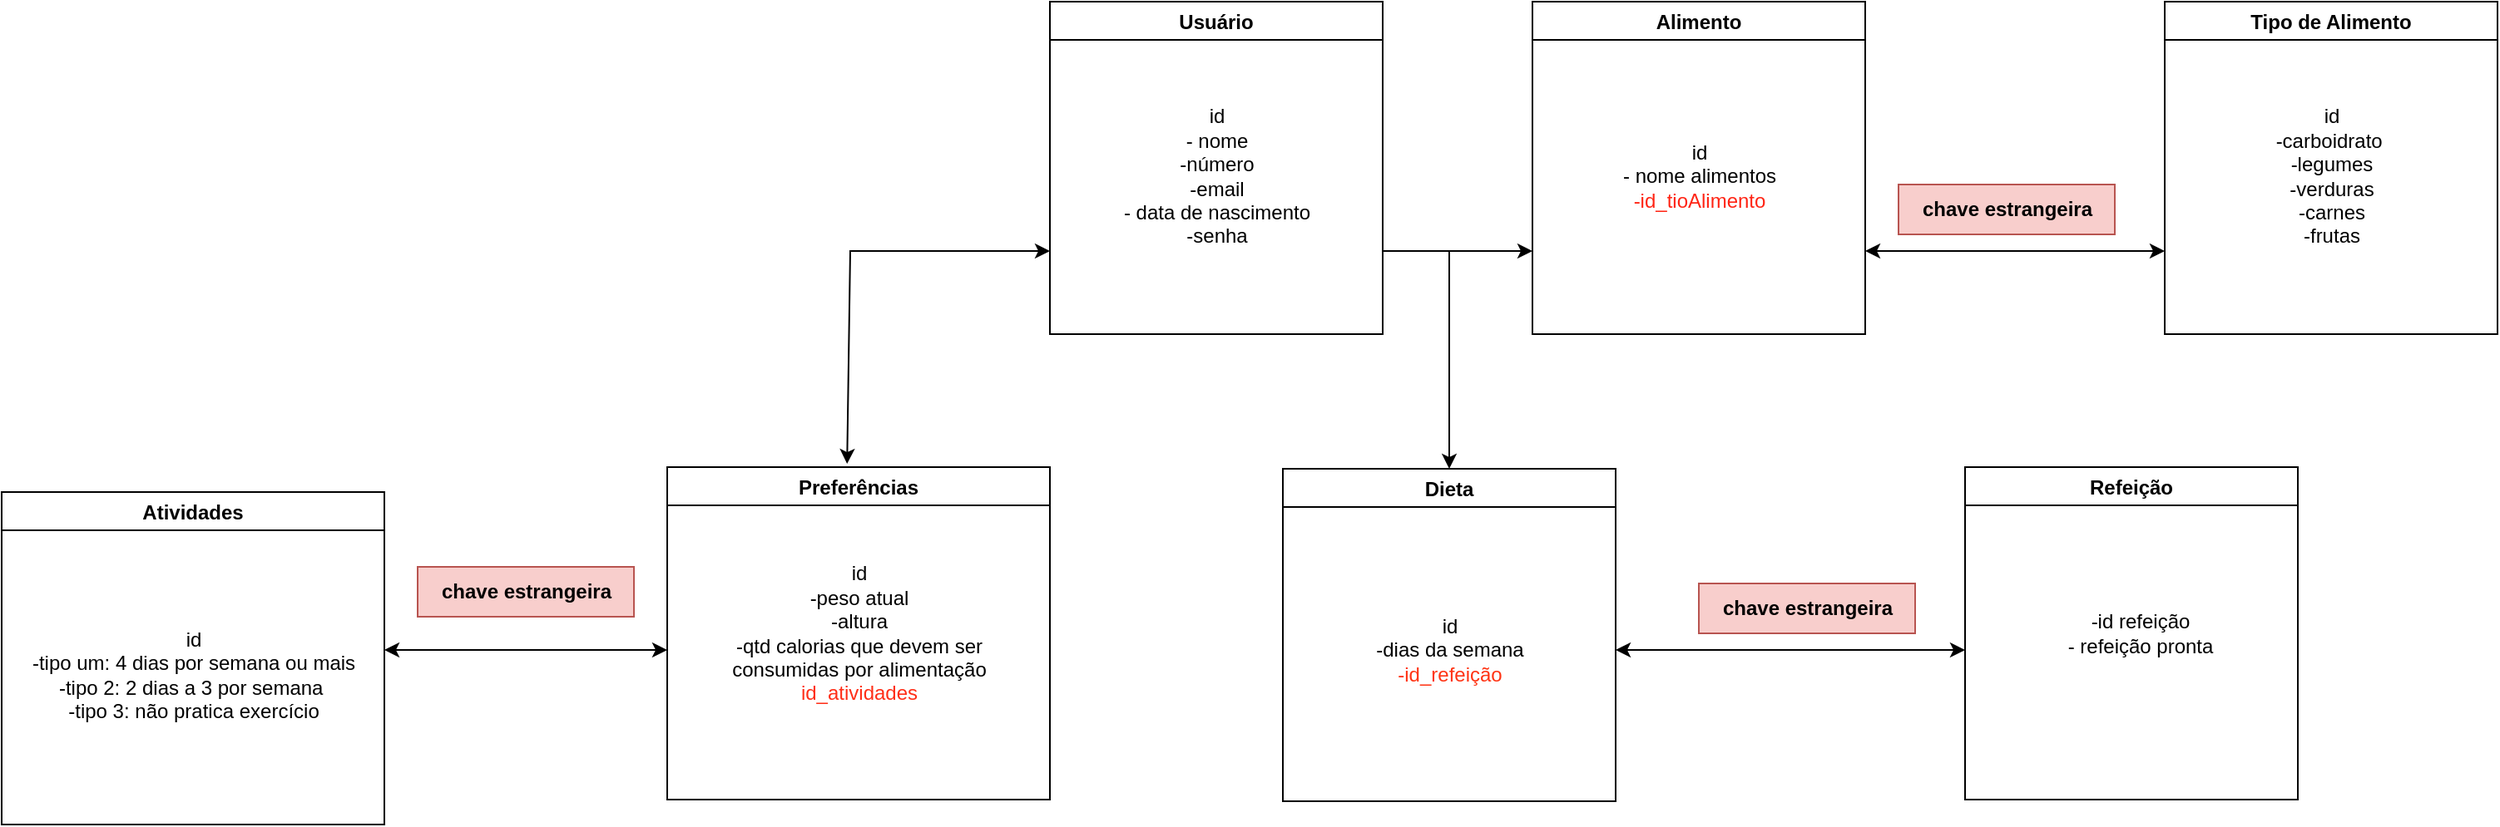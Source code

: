 <mxfile version="20.6.0" type="device"><diagram id="D7TlFocIKVH5g727k0Tv" name="Página-1"><mxGraphModel dx="1929" dy="614" grid="1" gridSize="10" guides="1" tooltips="1" connect="1" arrows="1" fold="1" page="1" pageScale="1" pageWidth="827" pageHeight="1169" math="0" shadow="0"><root><mxCell id="0"/><mxCell id="1" parent="0"/><mxCell id="6_ywHrAEWiwWeD_JIyDd-3" value="Usuário" style="swimlane;" parent="1" vertex="1"><mxGeometry x="60" y="90" width="200" height="200" as="geometry"/></mxCell><mxCell id="6_ywHrAEWiwWeD_JIyDd-18" value="id&lt;br&gt;- nome&lt;br&gt;-número&lt;br&gt;-email&lt;br&gt;- data de nascimento&lt;br&gt;-senha" style="text;html=1;align=center;verticalAlign=middle;resizable=0;points=[];autosize=1;strokeColor=none;fillColor=none;" parent="6_ywHrAEWiwWeD_JIyDd-3" vertex="1"><mxGeometry x="30" y="55" width="140" height="100" as="geometry"/></mxCell><mxCell id="6_ywHrAEWiwWeD_JIyDd-4" value="Alimento" style="swimlane;" parent="1" vertex="1"><mxGeometry x="350" y="90" width="200" height="200" as="geometry"/></mxCell><mxCell id="6_ywHrAEWiwWeD_JIyDd-21" value="id&lt;br&gt;- nome alimentos&lt;br&gt;&lt;font color=&quot;#ff2414&quot;&gt;-id_tioAlimento&lt;/font&gt;" style="text;html=1;align=center;verticalAlign=middle;resizable=0;points=[];autosize=1;strokeColor=none;fillColor=none;" parent="6_ywHrAEWiwWeD_JIyDd-4" vertex="1"><mxGeometry x="40" y="75" width="120" height="60" as="geometry"/></mxCell><mxCell id="6_ywHrAEWiwWeD_JIyDd-5" value="Tipo de Alimento" style="swimlane;" parent="1" vertex="1"><mxGeometry x="730" y="90" width="200" height="200" as="geometry"/></mxCell><mxCell id="6_ywHrAEWiwWeD_JIyDd-22" value="id&lt;br&gt;-carboidrato&amp;nbsp;&lt;br&gt;-legumes&lt;br&gt;-verduras&lt;br&gt;-carnes&lt;br&gt;-frutas" style="text;html=1;align=center;verticalAlign=middle;resizable=0;points=[];autosize=1;strokeColor=none;fillColor=none;" parent="6_ywHrAEWiwWeD_JIyDd-5" vertex="1"><mxGeometry x="55" y="55" width="90" height="100" as="geometry"/></mxCell><mxCell id="6_ywHrAEWiwWeD_JIyDd-6" value="Dieta" style="swimlane;" parent="1" vertex="1"><mxGeometry x="200" y="371" width="200" height="200" as="geometry"/></mxCell><mxCell id="6_ywHrAEWiwWeD_JIyDd-23" value="id&lt;br&gt;-dias da semana&lt;br&gt;&lt;font color=&quot;#ff3414&quot;&gt;-id_refeição&lt;/font&gt;" style="text;html=1;align=center;verticalAlign=middle;resizable=0;points=[];autosize=1;strokeColor=none;fillColor=none;rotation=0;" parent="6_ywHrAEWiwWeD_JIyDd-6" vertex="1"><mxGeometry x="45" y="79" width="110" height="60" as="geometry"/></mxCell><mxCell id="6_ywHrAEWiwWeD_JIyDd-7" value="Preferências" style="swimlane;" parent="1" vertex="1"><mxGeometry x="-170" y="370" width="230" height="200" as="geometry"/></mxCell><mxCell id="6_ywHrAEWiwWeD_JIyDd-20" value="id&lt;br&gt;-peso atual&lt;br&gt;-altura&lt;br&gt;-qtd calorias que devem ser &lt;br&gt;consumidas por alimentação&lt;br&gt;&lt;font color=&quot;#ff2e17&quot;&gt;id_atividades&lt;/font&gt;" style="text;html=1;align=center;verticalAlign=middle;resizable=0;points=[];autosize=1;strokeColor=none;fillColor=none;" parent="6_ywHrAEWiwWeD_JIyDd-7" vertex="1"><mxGeometry x="25" y="50" width="180" height="100" as="geometry"/></mxCell><mxCell id="6_ywHrAEWiwWeD_JIyDd-13" value="" style="endArrow=classic;html=1;rounded=0;entryX=0;entryY=0.75;entryDx=0;entryDy=0;exitX=1;exitY=0.75;exitDx=0;exitDy=0;" parent="1" source="6_ywHrAEWiwWeD_JIyDd-3" target="6_ywHrAEWiwWeD_JIyDd-4" edge="1"><mxGeometry width="50" height="50" relative="1" as="geometry"><mxPoint x="260" y="220" as="sourcePoint"/><mxPoint x="320" y="190" as="targetPoint"/></mxGeometry></mxCell><mxCell id="6_ywHrAEWiwWeD_JIyDd-16" value="" style="endArrow=classic;startArrow=classic;html=1;rounded=0;exitX=0.47;exitY=-0.01;exitDx=0;exitDy=0;exitPerimeter=0;entryX=0;entryY=0.75;entryDx=0;entryDy=0;" parent="1" source="6_ywHrAEWiwWeD_JIyDd-7" target="6_ywHrAEWiwWeD_JIyDd-3" edge="1"><mxGeometry width="50" height="50" relative="1" as="geometry"><mxPoint x="-60" y="350" as="sourcePoint"/><mxPoint x="60" y="210" as="targetPoint"/><Array as="points"><mxPoint x="-60" y="240"/></Array></mxGeometry></mxCell><mxCell id="6_ywHrAEWiwWeD_JIyDd-17" value="" style="endArrow=classic;html=1;rounded=0;entryX=0.5;entryY=0;entryDx=0;entryDy=0;" parent="1" target="6_ywHrAEWiwWeD_JIyDd-6" edge="1"><mxGeometry width="50" height="50" relative="1" as="geometry"><mxPoint x="300" y="240" as="sourcePoint"/><mxPoint x="320" y="280" as="targetPoint"/></mxGeometry></mxCell><mxCell id="6_ywHrAEWiwWeD_JIyDd-24" value="chave estrangeira" style="text;html=1;align=center;verticalAlign=middle;resizable=0;points=[];autosize=1;strokeColor=#b85450;fillColor=#f8cecc;fontStyle=1" parent="1" vertex="1"><mxGeometry x="570" y="200" width="130" height="30" as="geometry"/></mxCell><mxCell id="6_ywHrAEWiwWeD_JIyDd-25" value="" style="endArrow=classic;startArrow=classic;html=1;rounded=0;exitX=1;exitY=0.75;exitDx=0;exitDy=0;entryX=0;entryY=0.75;entryDx=0;entryDy=0;" parent="1" source="6_ywHrAEWiwWeD_JIyDd-4" target="6_ywHrAEWiwWeD_JIyDd-5" edge="1"><mxGeometry width="50" height="50" relative="1" as="geometry"><mxPoint x="590" y="290" as="sourcePoint"/><mxPoint x="640" y="240" as="targetPoint"/></mxGeometry></mxCell><mxCell id="6_ywHrAEWiwWeD_JIyDd-26" value="Refeição" style="swimlane;" parent="1" vertex="1"><mxGeometry x="610" y="370" width="200" height="200" as="geometry"/></mxCell><mxCell id="6_ywHrAEWiwWeD_JIyDd-27" value="-id refeição&lt;br&gt;- refeição pronta" style="text;html=1;align=center;verticalAlign=middle;resizable=0;points=[];autosize=1;strokeColor=none;fillColor=none;rotation=0;" parent="6_ywHrAEWiwWeD_JIyDd-26" vertex="1"><mxGeometry x="50" y="80" width="110" height="40" as="geometry"/></mxCell><mxCell id="ILveTypKfVsmDv0xYx9_-2" value="chave estrangeira" style="text;html=1;align=center;verticalAlign=middle;resizable=0;points=[];autosize=1;strokeColor=#b85450;fillColor=#f8cecc;fontStyle=1" parent="1" vertex="1"><mxGeometry x="450" y="440" width="130" height="30" as="geometry"/></mxCell><mxCell id="ILveTypKfVsmDv0xYx9_-3" value="" style="endArrow=classic;startArrow=classic;html=1;rounded=0;" parent="1" edge="1"><mxGeometry width="50" height="50" relative="1" as="geometry"><mxPoint x="400" y="480" as="sourcePoint"/><mxPoint x="610" y="480" as="targetPoint"/></mxGeometry></mxCell><mxCell id="sR-0DdmNfiIFfVrI5mnV-1" value="Atividades" style="swimlane;startSize=23;" vertex="1" parent="1"><mxGeometry x="-570" y="385" width="230" height="200" as="geometry"/></mxCell><mxCell id="sR-0DdmNfiIFfVrI5mnV-3" value="id&lt;br&gt;-tipo um: 4 dias por semana ou mais&lt;br&gt;-tipo 2: 2 dias a 3 por semana&amp;nbsp;&lt;br&gt;-tipo 3: não pratica exercício" style="text;html=1;align=center;verticalAlign=middle;resizable=0;points=[];autosize=1;strokeColor=none;fillColor=none;" vertex="1" parent="sR-0DdmNfiIFfVrI5mnV-1"><mxGeometry x="5" y="75" width="220" height="70" as="geometry"/></mxCell><mxCell id="sR-0DdmNfiIFfVrI5mnV-5" value="" style="endArrow=classic;startArrow=classic;html=1;rounded=0;" edge="1" parent="1"><mxGeometry width="50" height="50" relative="1" as="geometry"><mxPoint x="-340" y="480" as="sourcePoint"/><mxPoint x="-170" y="480" as="targetPoint"/></mxGeometry></mxCell><mxCell id="sR-0DdmNfiIFfVrI5mnV-6" value="chave estrangeira" style="text;html=1;align=center;verticalAlign=middle;resizable=0;points=[];autosize=1;strokeColor=#b85450;fillColor=#f8cecc;fontStyle=1" vertex="1" parent="1"><mxGeometry x="-320" y="430" width="130" height="30" as="geometry"/></mxCell></root></mxGraphModel></diagram></mxfile>